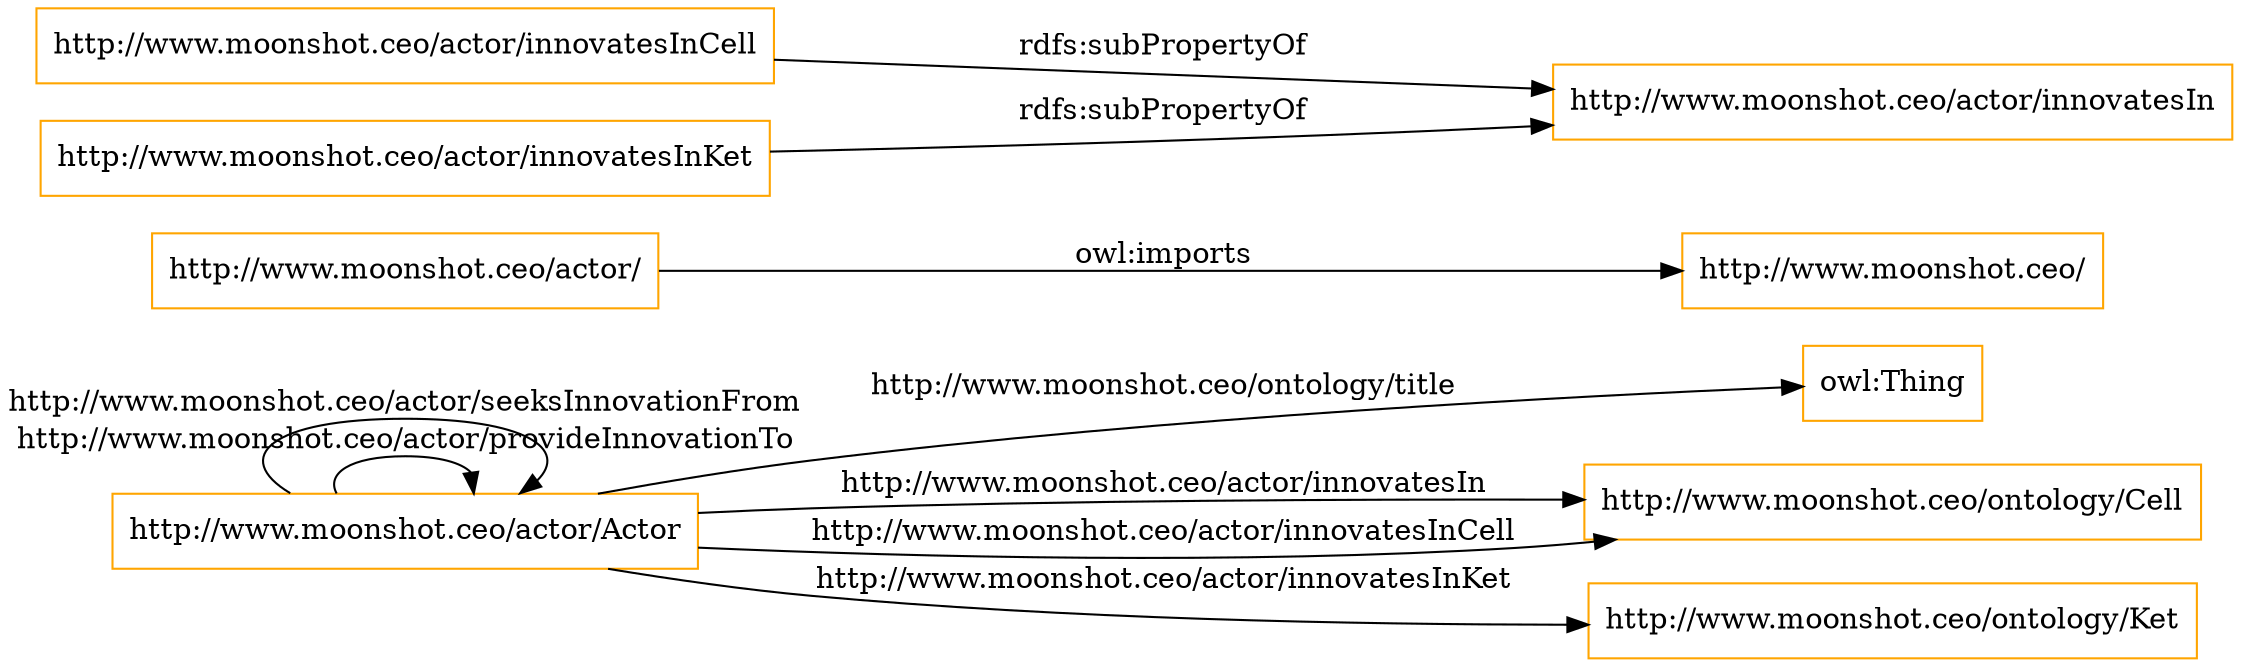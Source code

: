 digraph ar2dtool_diagram { 
rankdir=LR;
size="1501"
node [shape = rectangle, color="orange"]; "http://www.moonshot.ceo/actor/Actor" ; /*classes style*/
	"http://www.moonshot.ceo/actor/" -> "http://www.moonshot.ceo/" [ label = "owl:imports" ];
	"http://www.moonshot.ceo/actor/innovatesInCell" -> "http://www.moonshot.ceo/actor/innovatesIn" [ label = "rdfs:subPropertyOf" ];
	"http://www.moonshot.ceo/actor/innovatesInKet" -> "http://www.moonshot.ceo/actor/innovatesIn" [ label = "rdfs:subPropertyOf" ];
	"http://www.moonshot.ceo/actor/Actor" -> "owl:Thing" [ label = "http://www.moonshot.ceo/ontology/title" ];
	"http://www.moonshot.ceo/actor/Actor" -> "http://www.moonshot.ceo/actor/Actor" [ label = "http://www.moonshot.ceo/actor/provideInnovationTo" ];
	"http://www.moonshot.ceo/actor/Actor" -> "http://www.moonshot.ceo/actor/Actor" [ label = "http://www.moonshot.ceo/actor/seeksInnovationFrom" ];
	"http://www.moonshot.ceo/actor/Actor" -> "http://www.moonshot.ceo/ontology/Cell" [ label = "http://www.moonshot.ceo/actor/innovatesIn" ];
	"http://www.moonshot.ceo/actor/Actor" -> "http://www.moonshot.ceo/ontology/Ket" [ label = "http://www.moonshot.ceo/actor/innovatesInKet" ];
	"http://www.moonshot.ceo/actor/Actor" -> "http://www.moonshot.ceo/ontology/Cell" [ label = "http://www.moonshot.ceo/actor/innovatesInCell" ];

}
